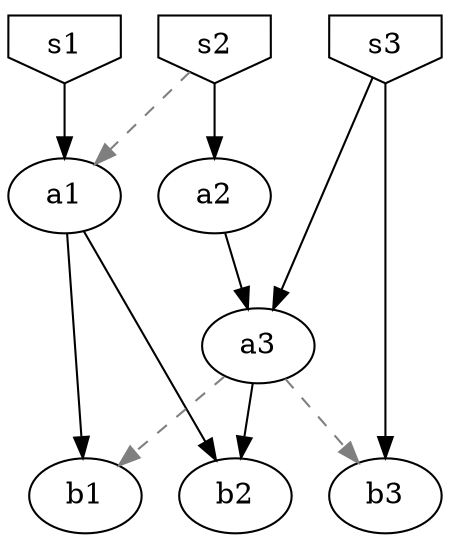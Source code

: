 
/*
 * Example DAG for unit tests
 * Use the following to output PNG file:
 * dot -Tpng test_example.dot -o test_example.png
 */

 digraph {
   s1 [shape=invhouse]
   s2 [shape=invhouse]
   s3 [shape=invhouse]

   s1 -> a1 -> {b1 b2}
   s2 -> a2 -> a3 -> b2
   s2 -> a1 [style=dashed, color=gray50]
   s3 -> {a3 b3}
   a3 -> {b1 b3} [style=dashed, color=gray50]

   { rank=same; s1 s2 s3 }
   { rank=same; a1 a2 }
   { rank=same; b1 -> b2 -> b3 [style=invis] }
 }
